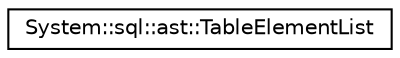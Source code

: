 digraph G
{
  edge [fontname="Helvetica",fontsize="10",labelfontname="Helvetica",labelfontsize="10"];
  node [fontname="Helvetica",fontsize="10",shape=record];
  rankdir="LR";
  Node1 [label="System::sql::ast::TableElementList",height=0.2,width=0.4,color="black", fillcolor="white", style="filled",URL="$class_system_1_1sql_1_1ast_1_1_table_element_list.html"];
}
